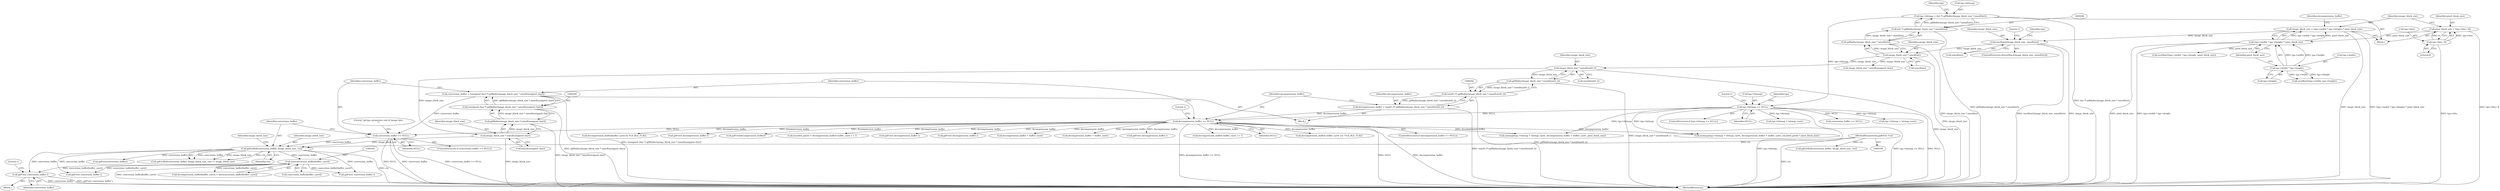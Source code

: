 digraph "0_libgd_01c61f8ab110a77ae64b5ca67c244c728c506f03@pointer" {
"1000444" [label="(Call,gdFree( conversion_buffer ))"];
"1000344" [label="(Call,(int)conversion_buffer[buffer_caret])"];
"1000319" [label="(Call,gdGetBuf(conversion_buffer, image_block_size, ctx))"];
"1000306" [label="(Call,conversion_buffer == NULL)"];
"1000296" [label="(Call,conversion_buffer = (unsigned char *) gdMalloc(image_block_size * sizeof(unsigned char)))"];
"1000298" [label="(Call,(unsigned char *) gdMalloc(image_block_size * sizeof(unsigned char)))"];
"1000300" [label="(Call,gdMalloc(image_block_size * sizeof(unsigned char)))"];
"1000301" [label="(Call,image_block_size * sizeof(unsigned char))"];
"1000284" [label="(Call,image_block_size * sizeof(uint8_t))"];
"1000206" [label="(Call,image_block_size * sizeof(int))"];
"1000176" [label="(Call,overflow2(image_block_size, sizeof(int)))"];
"1000117" [label="(Call,image_block_size = (tga->width * tga->height) * pixel_block_size)"];
"1000119" [label="(Call,(tga->width * tga->height) * pixel_block_size)"];
"1000120" [label="(Call,tga->width * tga->height)"];
"1000109" [label="(Call,pixel_block_size = (tga->bits / 8))"];
"1000111" [label="(Call,tga->bits / 8)"];
"1000289" [label="(Call,decompression_buffer == NULL)"];
"1000279" [label="(Call,decompression_buffer = (uint8_t*) gdMalloc(image_block_size * sizeof(uint8_t)))"];
"1000281" [label="(Call,(uint8_t*) gdMalloc(image_block_size * sizeof(uint8_t)))"];
"1000283" [label="(Call,gdMalloc(image_block_size * sizeof(uint8_t)))"];
"1000211" [label="(Call,tga->bitmap == NULL)"];
"1000199" [label="(Call,tga->bitmap = (int *) gdMalloc(image_block_size * sizeof(int)))"];
"1000203" [label="(Call,(int *) gdMalloc(image_block_size * sizeof(int)))"];
"1000205" [label="(Call,gdMalloc(image_block_size * sizeof(int)))"];
"1000105" [label="(MethodParameterIn,gdIOCtx *ctx)"];
"1000445" [label="(Identifier,conversion_buffer)"];
"1000311" [label="(Literal,\"gd-tga: premature end of image data\n\")"];
"1000212" [label="(Call,tga->bitmap)"];
"1000301" [label="(Call,image_block_size * sizeof(unsigned char))"];
"1000117" [label="(Call,image_block_size = (tga->width * tga->height) * pixel_block_size)"];
"1000213" [label="(Identifier,tga)"];
"1000210" [label="(ControlStructure,if (tga->bitmap == NULL))"];
"1000118" [label="(Identifier,image_block_size)"];
"1000290" [label="(Identifier,decompression_buffer)"];
"1000346" [label="(Call,conversion_buffer[buffer_caret])"];
"1000441" [label="(Block,)"];
"1000124" [label="(Call,tga->height)"];
"1000211" [label="(Call,tga->bitmap == NULL)"];
"1000178" [label="(Call,sizeof(int))"];
"1000344" [label="(Call,(int)conversion_buffer[buffer_caret])"];
"1000162" [label="(Call,overflow2(tga->width * tga->height, pixel_block_size))"];
"1000426" [label="(Call,decompression_buffer[ buffer_caret ] + 1)"];
"1000115" [label="(Literal,8)"];
"1000306" [label="(Call,conversion_buffer == NULL)"];
"1000176" [label="(Call,overflow2(image_block_size, sizeof(int)))"];
"1000325" [label="(Call,gdFree(conversion_buffer))"];
"1000321" [label="(Identifier,image_block_size)"];
"1000319" [label="(Call,gdGetBuf(conversion_buffer, image_block_size, ctx))"];
"1000473" [label="(Call,gdFree( conversion_buffer ))"];
"1000177" [label="(Identifier,image_block_size)"];
"1000297" [label="(Identifier,conversion_buffer)"];
"1000291" [label="(Identifier,NULL)"];
"1000371" [label="(Call,decompression_buffer[ buffer_caret ] & !TGA_RLE_FLAG)"];
"1000215" [label="(Identifier,NULL)"];
"1000206" [label="(Call,image_block_size * sizeof(int))"];
"1000205" [label="(Call,gdMalloc(image_block_size * sizeof(int)))"];
"1000109" [label="(Call,pixel_block_size = (tga->bits / 8))"];
"1000323" [label="(Identifier,image_block_size)"];
"1000340" [label="(Call,decompression_buffer[buffer_caret] = (int)conversion_buffer[buffer_caret])"];
"1000120" [label="(Call,tga->width * tga->height)"];
"1000406" [label="(Call,memcpy(tga->bitmap + bitmap_caret, decompression_buffer + buffer_caret, pixel_block_size))"];
"1000119" [label="(Call,(tga->width * tga->height) * pixel_block_size)"];
"1000308" [label="(Identifier,NULL)"];
"1000200" [label="(Call,tga->bitmap)"];
"1000407" [label="(Call,tga->bitmap + bitmap_caret)"];
"1000244" [label="(Call,gdGetBuf(conversion_buffer, image_block_size, ctx))"];
"1000288" [label="(ControlStructure,if (decompression_buffer == NULL))"];
"1000361" [label="(Call,decompression_buffer[buffer_caret] & TGA_RLE_FLAG)"];
"1000318" [label="(Call,gdGetBuf(conversion_buffer, image_block_size, ctx) != image_block_size)"];
"1000296" [label="(Call,conversion_buffer = (unsigned char *) gdMalloc(image_block_size * sizeof(unsigned char)))"];
"1000285" [label="(Identifier,image_block_size)"];
"1000444" [label="(Call,gdFree( conversion_buffer ))"];
"1000279" [label="(Call,decompression_buffer = (uint8_t*) gdMalloc(image_block_size * sizeof(uint8_t)))"];
"1000175" [label="(ControlStructure,if(overflow2(image_block_size, sizeof(int))))"];
"1000281" [label="(Call,(uint8_t*) gdMalloc(image_block_size * sizeof(uint8_t)))"];
"1000130" [label="(Identifier,decompression_buffer)"];
"1000448" [label="(Literal,1)"];
"1000303" [label="(Call,sizeof(unsigned char))"];
"1000111" [label="(Call,tga->bits / 8)"];
"1000110" [label="(Identifier,pixel_block_size)"];
"1000305" [label="(ControlStructure,if (conversion_buffer == NULL))"];
"1000449" [label="(Call,memcpy(tga->bitmap + bitmap_caret, decompression_buffer + buffer_caret, encoded_pixels * pixel_block_size))"];
"1000289" [label="(Call,decompression_buffer == NULL)"];
"1000320" [label="(Identifier,conversion_buffer)"];
"1000230" [label="(Call,image_block_size * sizeof(unsigned char))"];
"1000183" [label="(Literal,1)"];
"1000300" [label="(Call,gdMalloc(image_block_size * sizeof(unsigned char)))"];
"1000107" [label="(Block,)"];
"1000127" [label="(Identifier,pixel_block_size)"];
"1000283" [label="(Call,gdMalloc(image_block_size * sizeof(uint8_t)))"];
"1000280" [label="(Identifier,decompression_buffer)"];
"1000105" [label="(MethodParameterIn,gdIOCtx *ctx)"];
"1000150" [label="(Call,overflow2(tga->width, tga->height))"];
"1000208" [label="(Call,sizeof(int))"];
"1000389" [label="(Call,gdFree( decompression_buffer ))"];
"1000121" [label="(Call,tga->width)"];
"1000327" [label="(Call,gdFree(decompression_buffer))"];
"1000188" [label="(Identifier,tga)"];
"1000307" [label="(Identifier,conversion_buffer)"];
"1000221" [label="(Identifier,tga)"];
"1000424" [label="(Call,encoded_pixels = decompression_buffer[ buffer_caret ] + 1)"];
"1000223" [label="(Block,)"];
"1000478" [label="(MethodReturn,int)"];
"1000284" [label="(Call,image_block_size * sizeof(uint8_t))"];
"1000295" [label="(Literal,1)"];
"1000286" [label="(Call,sizeof(uint8_t))"];
"1000471" [label="(Call,gdFree( decompression_buffer ))"];
"1000203" [label="(Call,(int *) gdMalloc(image_block_size * sizeof(int)))"];
"1000298" [label="(Call,(unsigned char *) gdMalloc(image_block_size * sizeof(unsigned char)))"];
"1000312" [label="(Call,gdFree( decompression_buffer ))"];
"1000391" [label="(Call,gdFree( conversion_buffer ))"];
"1000207" [label="(Identifier,image_block_size)"];
"1000112" [label="(Call,tga->bits)"];
"1000322" [label="(Identifier,ctx)"];
"1000235" [label="(Call,conversion_buffer == NULL)"];
"1000450" [label="(Call,tga->bitmap + bitmap_caret)"];
"1000412" [label="(Call,decompression_buffer + buffer_caret)"];
"1000455" [label="(Call,decompression_buffer + buffer_caret)"];
"1000218" [label="(Literal,1)"];
"1000442" [label="(Call,gdFree( decompression_buffer ))"];
"1000199" [label="(Call,tga->bitmap = (int *) gdMalloc(image_block_size * sizeof(int)))"];
"1000302" [label="(Identifier,image_block_size)"];
"1000444" -> "1000441"  [label="AST: "];
"1000444" -> "1000445"  [label="CFG: "];
"1000445" -> "1000444"  [label="AST: "];
"1000448" -> "1000444"  [label="CFG: "];
"1000444" -> "1000478"  [label="DDG: conversion_buffer"];
"1000444" -> "1000478"  [label="DDG: gdFree( conversion_buffer )"];
"1000344" -> "1000444"  [label="DDG: conversion_buffer[buffer_caret]"];
"1000319" -> "1000444"  [label="DDG: conversion_buffer"];
"1000344" -> "1000340"  [label="AST: "];
"1000344" -> "1000346"  [label="CFG: "];
"1000345" -> "1000344"  [label="AST: "];
"1000346" -> "1000344"  [label="AST: "];
"1000340" -> "1000344"  [label="CFG: "];
"1000344" -> "1000478"  [label="DDG: conversion_buffer[buffer_caret]"];
"1000344" -> "1000340"  [label="DDG: conversion_buffer[buffer_caret]"];
"1000319" -> "1000344"  [label="DDG: conversion_buffer"];
"1000344" -> "1000391"  [label="DDG: conversion_buffer[buffer_caret]"];
"1000344" -> "1000473"  [label="DDG: conversion_buffer[buffer_caret]"];
"1000319" -> "1000318"  [label="AST: "];
"1000319" -> "1000322"  [label="CFG: "];
"1000320" -> "1000319"  [label="AST: "];
"1000321" -> "1000319"  [label="AST: "];
"1000322" -> "1000319"  [label="AST: "];
"1000323" -> "1000319"  [label="CFG: "];
"1000319" -> "1000478"  [label="DDG: ctx"];
"1000319" -> "1000318"  [label="DDG: conversion_buffer"];
"1000319" -> "1000318"  [label="DDG: image_block_size"];
"1000319" -> "1000318"  [label="DDG: ctx"];
"1000306" -> "1000319"  [label="DDG: conversion_buffer"];
"1000301" -> "1000319"  [label="DDG: image_block_size"];
"1000105" -> "1000319"  [label="DDG: ctx"];
"1000319" -> "1000325"  [label="DDG: conversion_buffer"];
"1000319" -> "1000391"  [label="DDG: conversion_buffer"];
"1000319" -> "1000473"  [label="DDG: conversion_buffer"];
"1000306" -> "1000305"  [label="AST: "];
"1000306" -> "1000308"  [label="CFG: "];
"1000307" -> "1000306"  [label="AST: "];
"1000308" -> "1000306"  [label="AST: "];
"1000311" -> "1000306"  [label="CFG: "];
"1000320" -> "1000306"  [label="CFG: "];
"1000306" -> "1000478"  [label="DDG: conversion_buffer"];
"1000306" -> "1000478"  [label="DDG: conversion_buffer == NULL"];
"1000306" -> "1000478"  [label="DDG: NULL"];
"1000296" -> "1000306"  [label="DDG: conversion_buffer"];
"1000289" -> "1000306"  [label="DDG: NULL"];
"1000296" -> "1000223"  [label="AST: "];
"1000296" -> "1000298"  [label="CFG: "];
"1000297" -> "1000296"  [label="AST: "];
"1000298" -> "1000296"  [label="AST: "];
"1000307" -> "1000296"  [label="CFG: "];
"1000296" -> "1000478"  [label="DDG: (unsigned char *) gdMalloc(image_block_size * sizeof(unsigned char))"];
"1000298" -> "1000296"  [label="DDG: gdMalloc(image_block_size * sizeof(unsigned char))"];
"1000298" -> "1000300"  [label="CFG: "];
"1000299" -> "1000298"  [label="AST: "];
"1000300" -> "1000298"  [label="AST: "];
"1000298" -> "1000478"  [label="DDG: gdMalloc(image_block_size * sizeof(unsigned char))"];
"1000300" -> "1000298"  [label="DDG: image_block_size * sizeof(unsigned char)"];
"1000300" -> "1000301"  [label="CFG: "];
"1000301" -> "1000300"  [label="AST: "];
"1000300" -> "1000478"  [label="DDG: image_block_size * sizeof(unsigned char)"];
"1000301" -> "1000300"  [label="DDG: image_block_size"];
"1000301" -> "1000303"  [label="CFG: "];
"1000302" -> "1000301"  [label="AST: "];
"1000303" -> "1000301"  [label="AST: "];
"1000301" -> "1000478"  [label="DDG: image_block_size"];
"1000284" -> "1000301"  [label="DDG: image_block_size"];
"1000284" -> "1000283"  [label="AST: "];
"1000284" -> "1000286"  [label="CFG: "];
"1000285" -> "1000284"  [label="AST: "];
"1000286" -> "1000284"  [label="AST: "];
"1000283" -> "1000284"  [label="CFG: "];
"1000284" -> "1000478"  [label="DDG: image_block_size"];
"1000284" -> "1000283"  [label="DDG: image_block_size"];
"1000206" -> "1000284"  [label="DDG: image_block_size"];
"1000206" -> "1000205"  [label="AST: "];
"1000206" -> "1000208"  [label="CFG: "];
"1000207" -> "1000206"  [label="AST: "];
"1000208" -> "1000206"  [label="AST: "];
"1000205" -> "1000206"  [label="CFG: "];
"1000206" -> "1000478"  [label="DDG: image_block_size"];
"1000206" -> "1000205"  [label="DDG: image_block_size"];
"1000176" -> "1000206"  [label="DDG: image_block_size"];
"1000206" -> "1000230"  [label="DDG: image_block_size"];
"1000176" -> "1000175"  [label="AST: "];
"1000176" -> "1000178"  [label="CFG: "];
"1000177" -> "1000176"  [label="AST: "];
"1000178" -> "1000176"  [label="AST: "];
"1000183" -> "1000176"  [label="CFG: "];
"1000188" -> "1000176"  [label="CFG: "];
"1000176" -> "1000478"  [label="DDG: overflow2(image_block_size, sizeof(int))"];
"1000176" -> "1000478"  [label="DDG: image_block_size"];
"1000117" -> "1000176"  [label="DDG: image_block_size"];
"1000117" -> "1000107"  [label="AST: "];
"1000117" -> "1000119"  [label="CFG: "];
"1000118" -> "1000117"  [label="AST: "];
"1000119" -> "1000117"  [label="AST: "];
"1000130" -> "1000117"  [label="CFG: "];
"1000117" -> "1000478"  [label="DDG: image_block_size"];
"1000117" -> "1000478"  [label="DDG: (tga->width * tga->height) * pixel_block_size"];
"1000119" -> "1000117"  [label="DDG: tga->width * tga->height"];
"1000119" -> "1000117"  [label="DDG: pixel_block_size"];
"1000119" -> "1000127"  [label="CFG: "];
"1000120" -> "1000119"  [label="AST: "];
"1000127" -> "1000119"  [label="AST: "];
"1000119" -> "1000478"  [label="DDG: pixel_block_size"];
"1000119" -> "1000478"  [label="DDG: tga->width * tga->height"];
"1000120" -> "1000119"  [label="DDG: tga->width"];
"1000120" -> "1000119"  [label="DDG: tga->height"];
"1000109" -> "1000119"  [label="DDG: pixel_block_size"];
"1000119" -> "1000162"  [label="DDG: pixel_block_size"];
"1000120" -> "1000124"  [label="CFG: "];
"1000121" -> "1000120"  [label="AST: "];
"1000124" -> "1000120"  [label="AST: "];
"1000127" -> "1000120"  [label="CFG: "];
"1000120" -> "1000150"  [label="DDG: tga->width"];
"1000120" -> "1000150"  [label="DDG: tga->height"];
"1000109" -> "1000107"  [label="AST: "];
"1000109" -> "1000111"  [label="CFG: "];
"1000110" -> "1000109"  [label="AST: "];
"1000111" -> "1000109"  [label="AST: "];
"1000118" -> "1000109"  [label="CFG: "];
"1000109" -> "1000478"  [label="DDG: tga->bits / 8"];
"1000111" -> "1000109"  [label="DDG: tga->bits"];
"1000111" -> "1000109"  [label="DDG: 8"];
"1000111" -> "1000115"  [label="CFG: "];
"1000112" -> "1000111"  [label="AST: "];
"1000115" -> "1000111"  [label="AST: "];
"1000111" -> "1000478"  [label="DDG: tga->bits"];
"1000289" -> "1000288"  [label="AST: "];
"1000289" -> "1000291"  [label="CFG: "];
"1000290" -> "1000289"  [label="AST: "];
"1000291" -> "1000289"  [label="AST: "];
"1000295" -> "1000289"  [label="CFG: "];
"1000297" -> "1000289"  [label="CFG: "];
"1000289" -> "1000478"  [label="DDG: NULL"];
"1000289" -> "1000478"  [label="DDG: decompression_buffer"];
"1000289" -> "1000478"  [label="DDG: decompression_buffer == NULL"];
"1000279" -> "1000289"  [label="DDG: decompression_buffer"];
"1000211" -> "1000289"  [label="DDG: NULL"];
"1000289" -> "1000312"  [label="DDG: decompression_buffer"];
"1000289" -> "1000327"  [label="DDG: decompression_buffer"];
"1000289" -> "1000361"  [label="DDG: decompression_buffer"];
"1000289" -> "1000371"  [label="DDG: decompression_buffer"];
"1000289" -> "1000389"  [label="DDG: decompression_buffer"];
"1000289" -> "1000406"  [label="DDG: decompression_buffer"];
"1000289" -> "1000412"  [label="DDG: decompression_buffer"];
"1000289" -> "1000424"  [label="DDG: decompression_buffer"];
"1000289" -> "1000426"  [label="DDG: decompression_buffer"];
"1000289" -> "1000442"  [label="DDG: decompression_buffer"];
"1000289" -> "1000449"  [label="DDG: decompression_buffer"];
"1000289" -> "1000455"  [label="DDG: decompression_buffer"];
"1000289" -> "1000471"  [label="DDG: decompression_buffer"];
"1000279" -> "1000223"  [label="AST: "];
"1000279" -> "1000281"  [label="CFG: "];
"1000280" -> "1000279"  [label="AST: "];
"1000281" -> "1000279"  [label="AST: "];
"1000290" -> "1000279"  [label="CFG: "];
"1000279" -> "1000478"  [label="DDG: (uint8_t*) gdMalloc(image_block_size * sizeof(uint8_t))"];
"1000281" -> "1000279"  [label="DDG: gdMalloc(image_block_size * sizeof(uint8_t))"];
"1000281" -> "1000283"  [label="CFG: "];
"1000282" -> "1000281"  [label="AST: "];
"1000283" -> "1000281"  [label="AST: "];
"1000281" -> "1000478"  [label="DDG: gdMalloc(image_block_size * sizeof(uint8_t))"];
"1000283" -> "1000281"  [label="DDG: image_block_size * sizeof(uint8_t)"];
"1000283" -> "1000478"  [label="DDG: image_block_size * sizeof(uint8_t)"];
"1000211" -> "1000210"  [label="AST: "];
"1000211" -> "1000215"  [label="CFG: "];
"1000212" -> "1000211"  [label="AST: "];
"1000215" -> "1000211"  [label="AST: "];
"1000218" -> "1000211"  [label="CFG: "];
"1000221" -> "1000211"  [label="CFG: "];
"1000211" -> "1000478"  [label="DDG: tga->bitmap"];
"1000211" -> "1000478"  [label="DDG: tga->bitmap == NULL"];
"1000211" -> "1000478"  [label="DDG: NULL"];
"1000199" -> "1000211"  [label="DDG: tga->bitmap"];
"1000211" -> "1000235"  [label="DDG: NULL"];
"1000211" -> "1000406"  [label="DDG: tga->bitmap"];
"1000211" -> "1000407"  [label="DDG: tga->bitmap"];
"1000211" -> "1000449"  [label="DDG: tga->bitmap"];
"1000211" -> "1000450"  [label="DDG: tga->bitmap"];
"1000199" -> "1000107"  [label="AST: "];
"1000199" -> "1000203"  [label="CFG: "];
"1000200" -> "1000199"  [label="AST: "];
"1000203" -> "1000199"  [label="AST: "];
"1000213" -> "1000199"  [label="CFG: "];
"1000199" -> "1000478"  [label="DDG: (int *) gdMalloc(image_block_size * sizeof(int))"];
"1000203" -> "1000199"  [label="DDG: gdMalloc(image_block_size * sizeof(int))"];
"1000203" -> "1000205"  [label="CFG: "];
"1000204" -> "1000203"  [label="AST: "];
"1000205" -> "1000203"  [label="AST: "];
"1000203" -> "1000478"  [label="DDG: gdMalloc(image_block_size * sizeof(int))"];
"1000205" -> "1000203"  [label="DDG: image_block_size * sizeof(int)"];
"1000205" -> "1000478"  [label="DDG: image_block_size * sizeof(int)"];
"1000105" -> "1000104"  [label="AST: "];
"1000105" -> "1000478"  [label="DDG: ctx"];
"1000105" -> "1000244"  [label="DDG: ctx"];
}
